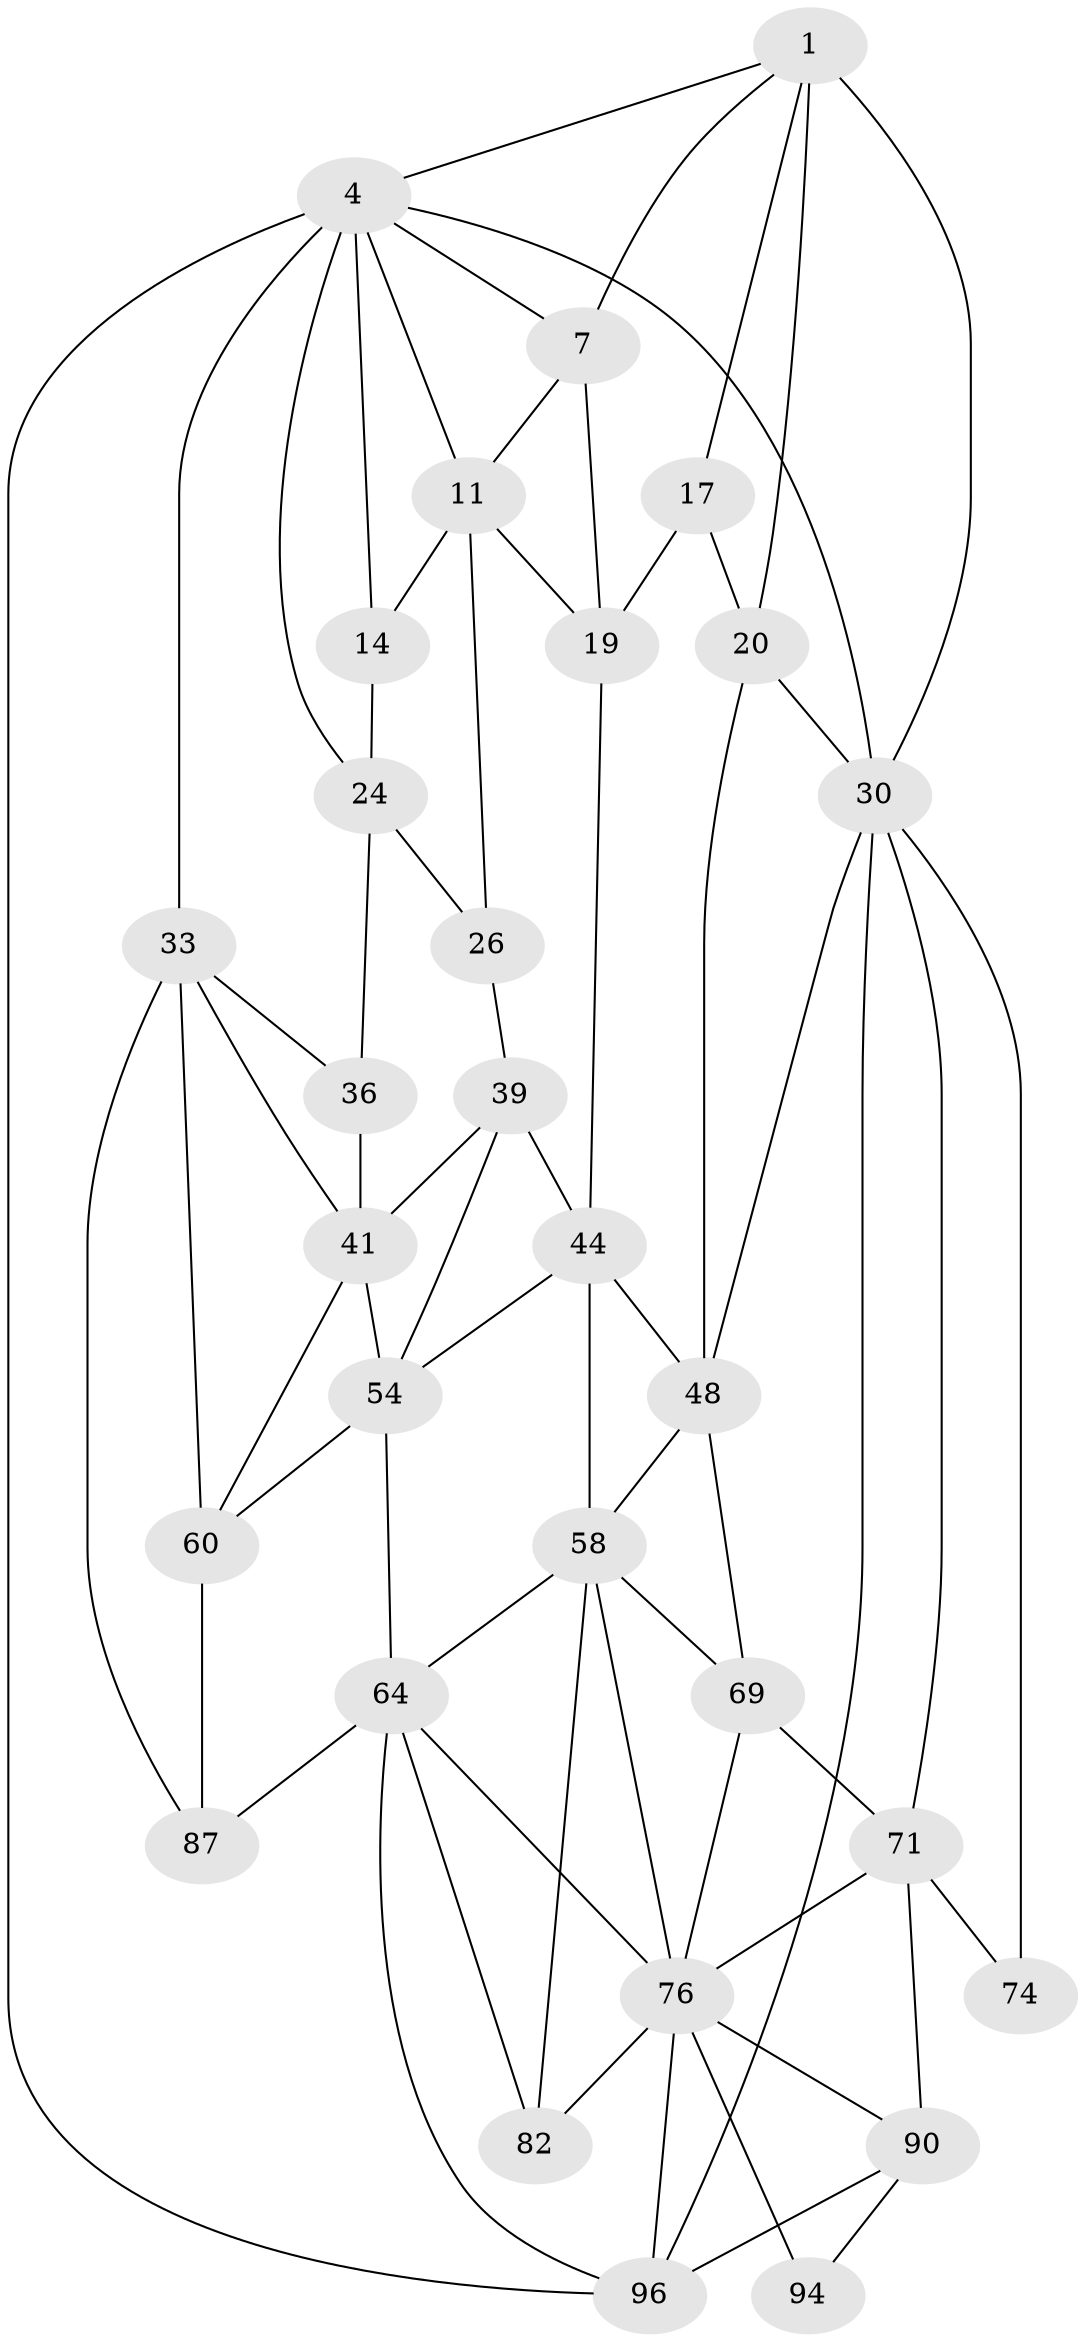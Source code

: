 // original degree distribution, {3: 0.030612244897959183, 5: 0.5408163265306123, 6: 0.21428571428571427, 4: 0.21428571428571427}
// Generated by graph-tools (version 1.1) at 2025/21/03/04/25 18:21:12]
// undirected, 30 vertices, 67 edges
graph export_dot {
graph [start="1"]
  node [color=gray90,style=filled];
  1 [pos="+0.6126992583613734+0",super="+2+8"];
  4 [pos="+0+0",super="+22+5+68"];
  7 [pos="+0.6083759593230842+0",super="+9"];
  11 [pos="+0.5061715960518367+0.1507444267467207",super="+28+12"];
  14 [pos="+0.2568723211927341+0.005122020618797052"];
  17 [pos="+0.7554529940632347+0.26255045986641945",super="+18"];
  19 [pos="+0.6396999750410679+0.20503930912645732",super="+32"];
  20 [pos="+0.8665436826322763+0.2700516968053481",super="+21"];
  24 [pos="+0.17163836579803088+0.12083655571169921",super="+25"];
  26 [pos="+0.38971648667200526+0.2564012258380028",super="+27+29"];
  30 [pos="+1+0.3284413170034653",super="+31+73"];
  33 [pos="+0+0.3053013552579857",super="+34+61"];
  36 [pos="+0.030903939626529025+0.20659496391874801",super="+37"];
  39 [pos="+0.20116269052916874+0.28171959895640103",super="+40+42"];
  41 [pos="+0.17396645923852505+0.3480494808127368",super="+51"];
  44 [pos="+0.49938226320186185+0.3841586980027999",super="+45"];
  48 [pos="+0.7272214309086235+0.3766372540803946",super="+49"];
  54 [pos="+0.3333296528970028+0.5020980659971761",super="+56"];
  58 [pos="+0.47003336681287283+0.5311795944527554",super="+62"];
  60 [pos="+0.04613594272008231+0.6310074130451184",super="+79"];
  64 [pos="+0.3791738784280305+0.6804678168158792",super="+85"];
  69 [pos="+0.6393975734879025+0.536409221803728",super="+72"];
  71 [pos="+0.8453013911386422+0.569552080855187",super="+75"];
  74 [pos="+1+0.7036825548494052"];
  76 [pos="+0.6911199816632009+0.7270945641086655",super="+77+81"];
  82 [pos="+0.5268225808141965+0.707091371969061"];
  87 [pos="+0.2673572341301748+0.8169650416126908"];
  90 [pos="+0.8345829348330726+0.8182640326268992",super="+95"];
  94 [pos="+0.7196635225444195+0.914757264081612"];
  96 [pos="+1+1",super="+97"];
  1 -- 4;
  1 -- 30 [weight=2];
  1 -- 20;
  1 -- 17;
  1 -- 7;
  4 -- 24;
  4 -- 33 [weight=2];
  4 -- 14;
  4 -- 7;
  4 -- 11;
  4 -- 96;
  4 -- 30;
  7 -- 11;
  7 -- 19;
  11 -- 26 [weight=2];
  11 -- 14;
  11 -- 19;
  14 -- 24;
  17 -- 20;
  17 -- 19 [weight=2];
  19 -- 44;
  20 -- 48;
  20 -- 30;
  24 -- 26;
  24 -- 36;
  26 -- 39 [weight=2];
  30 -- 48;
  30 -- 71;
  30 -- 96;
  30 -- 74;
  33 -- 36 [weight=2];
  33 -- 60 [weight=2];
  33 -- 87;
  33 -- 41;
  36 -- 41;
  39 -- 54;
  39 -- 41;
  39 -- 44;
  41 -- 60;
  41 -- 54 [weight=2];
  44 -- 48;
  44 -- 58;
  44 -- 54;
  48 -- 58;
  48 -- 69;
  54 -- 64;
  54 -- 60;
  58 -- 64;
  58 -- 82;
  58 -- 69;
  58 -- 76;
  60 -- 87;
  64 -- 96;
  64 -- 82;
  64 -- 87;
  64 -- 76;
  69 -- 76;
  69 -- 71;
  71 -- 74 [weight=2];
  71 -- 76;
  71 -- 90;
  76 -- 82;
  76 -- 94 [weight=2];
  76 -- 90;
  76 -- 96;
  90 -- 96;
  90 -- 94;
}
